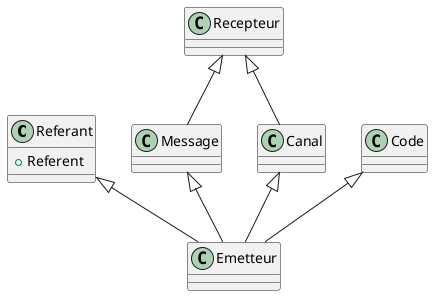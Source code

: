 @startuml Diagram
scale 1

class Referant {
    +Referent
}



Referant <|--  Emetteur
Message <|--  Emetteur
Canal <|--  Emetteur
Code <|--  Emetteur

Recepteur <|-- Message
Recepteur <|-- Canal




@enduml